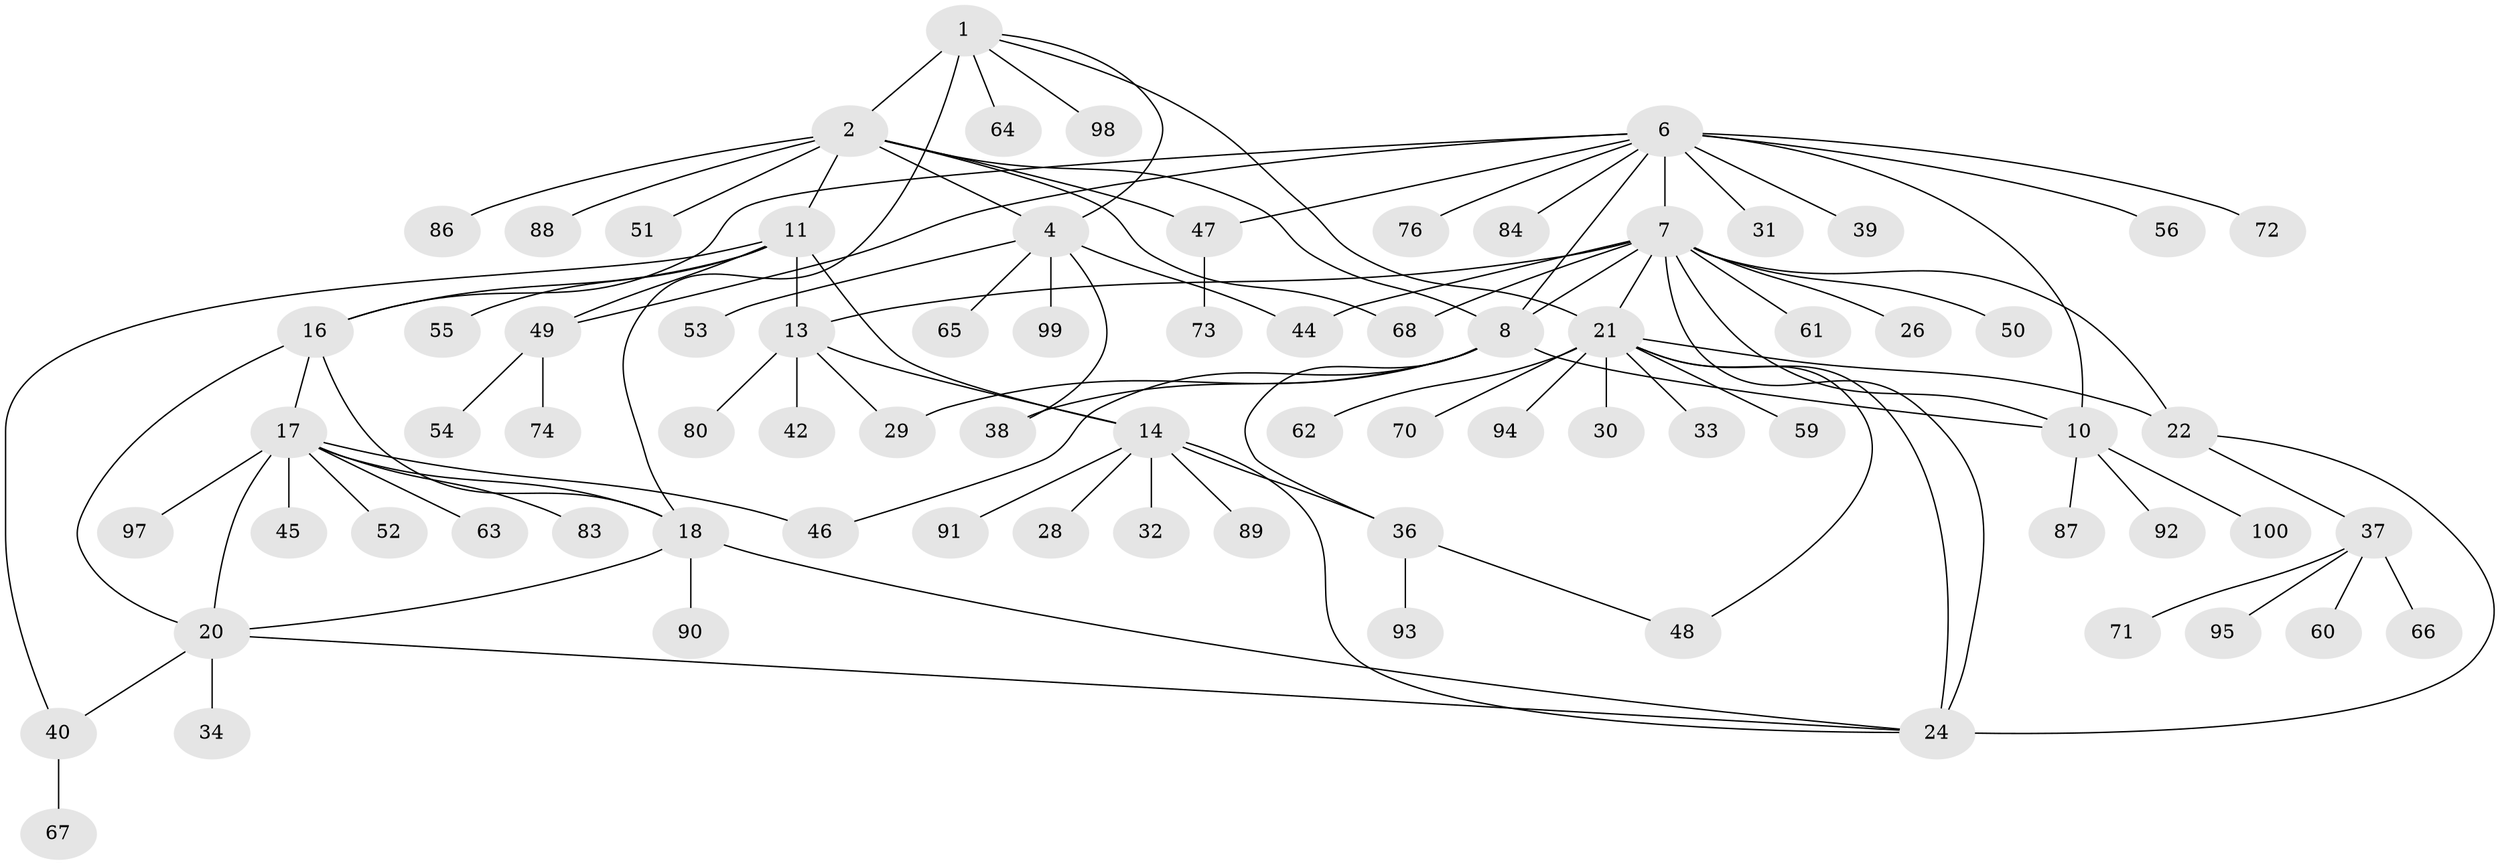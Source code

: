 // Generated by graph-tools (version 1.1) at 2025/24/03/03/25 07:24:14]
// undirected, 77 vertices, 104 edges
graph export_dot {
graph [start="1"]
  node [color=gray90,style=filled];
  1 [super="+5"];
  2 [super="+3"];
  4 [super="+27"];
  6 [super="+9"];
  7 [super="+23"];
  8 [super="+41"];
  10 [super="+35"];
  11 [super="+12"];
  13 [super="+81"];
  14 [super="+15"];
  16;
  17 [super="+19"];
  18 [super="+77"];
  20 [super="+75"];
  21 [super="+25"];
  22 [super="+78"];
  24 [super="+57"];
  26;
  28;
  29;
  30;
  31;
  32;
  33;
  34;
  36 [super="+43"];
  37 [super="+69"];
  38;
  39;
  40 [super="+82"];
  42 [super="+85"];
  44;
  45;
  46;
  47;
  48;
  49 [super="+58"];
  50;
  51;
  52;
  53;
  54;
  55;
  56;
  59;
  60;
  61;
  62;
  63;
  64;
  65;
  66;
  67 [super="+96"];
  68;
  70;
  71;
  72 [super="+79"];
  73;
  74;
  76;
  80;
  83;
  84;
  86;
  87;
  88;
  89;
  90;
  91;
  92;
  93;
  94;
  95;
  97;
  98;
  99;
  100;
  1 -- 2 [weight=4];
  1 -- 4 [weight=2];
  1 -- 18;
  1 -- 98;
  1 -- 64;
  1 -- 21;
  2 -- 4 [weight=2];
  2 -- 8;
  2 -- 47;
  2 -- 51;
  2 -- 86;
  2 -- 68;
  2 -- 88;
  2 -- 11;
  4 -- 38;
  4 -- 44;
  4 -- 65;
  4 -- 99;
  4 -- 53;
  6 -- 7 [weight=2];
  6 -- 8 [weight=2];
  6 -- 10 [weight=2];
  6 -- 39;
  6 -- 47;
  6 -- 49;
  6 -- 72;
  6 -- 76;
  6 -- 84;
  6 -- 16;
  6 -- 56;
  6 -- 31;
  7 -- 8;
  7 -- 10;
  7 -- 13;
  7 -- 44;
  7 -- 50;
  7 -- 61;
  7 -- 68;
  7 -- 21 [weight=2];
  7 -- 22;
  7 -- 24;
  7 -- 26;
  8 -- 10;
  8 -- 29;
  8 -- 38;
  8 -- 46;
  8 -- 36;
  10 -- 87;
  10 -- 92;
  10 -- 100;
  11 -- 13 [weight=2];
  11 -- 14 [weight=4];
  11 -- 16;
  11 -- 55;
  11 -- 49;
  11 -- 40;
  13 -- 14 [weight=2];
  13 -- 29;
  13 -- 42;
  13 -- 80;
  14 -- 28;
  14 -- 32;
  14 -- 91;
  14 -- 36;
  14 -- 24;
  14 -- 89;
  16 -- 17 [weight=2];
  16 -- 18;
  16 -- 20;
  17 -- 18 [weight=2];
  17 -- 20 [weight=2];
  17 -- 97;
  17 -- 45;
  17 -- 46;
  17 -- 83;
  17 -- 52;
  17 -- 63;
  18 -- 20;
  18 -- 90;
  18 -- 24;
  20 -- 24;
  20 -- 34;
  20 -- 40;
  21 -- 22 [weight=2];
  21 -- 24 [weight=2];
  21 -- 30;
  21 -- 33;
  21 -- 48;
  21 -- 59;
  21 -- 70;
  21 -- 94;
  21 -- 62;
  22 -- 24;
  22 -- 37;
  36 -- 93;
  36 -- 48;
  37 -- 60;
  37 -- 66;
  37 -- 71;
  37 -- 95;
  40 -- 67;
  47 -- 73;
  49 -- 54;
  49 -- 74;
}
